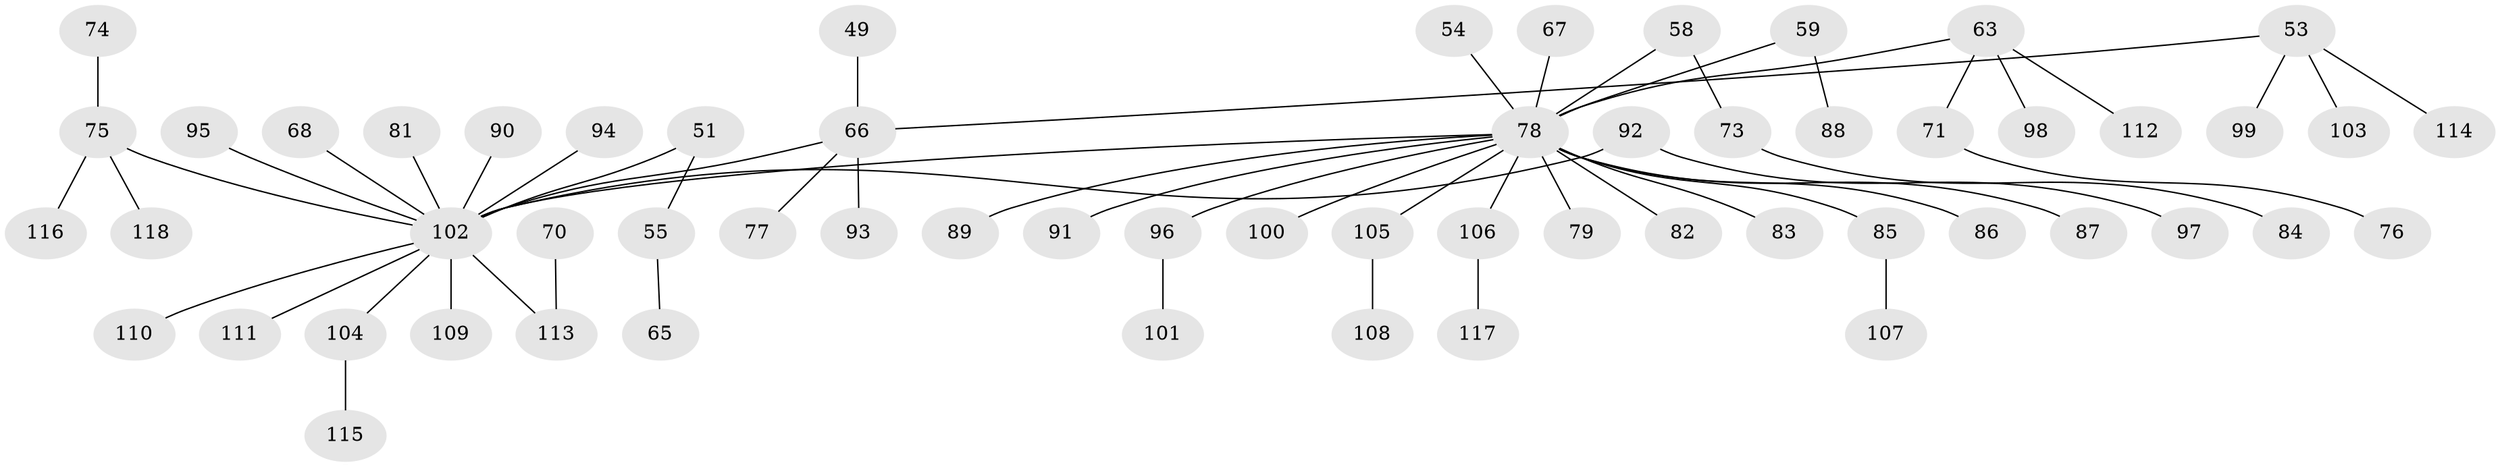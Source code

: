 // original degree distribution, {6: 0.025423728813559324, 3: 0.07627118644067797, 5: 0.0423728813559322, 2: 0.3305084745762712, 7: 0.00847457627118644, 4: 0.05084745762711865, 1: 0.4661016949152542}
// Generated by graph-tools (version 1.1) at 2025/53/03/09/25 04:53:22]
// undirected, 59 vertices, 58 edges
graph export_dot {
graph [start="1"]
  node [color=gray90,style=filled];
  49;
  51;
  53;
  54;
  55;
  58;
  59;
  63;
  65;
  66 [super="+52"];
  67;
  68;
  70;
  71;
  73;
  74;
  75 [super="+60+35+29+33+37"];
  76;
  77;
  78 [super="+43+17+8+14+21+34+42+50"];
  79;
  81;
  82;
  83;
  84;
  85 [super="+15"];
  86;
  87;
  88;
  89;
  90;
  91;
  92;
  93;
  94;
  95;
  96;
  97;
  98;
  99;
  100;
  101;
  102 [super="+80"];
  103;
  104 [super="+56"];
  105;
  106;
  107;
  108;
  109;
  110;
  111;
  112;
  113 [super="+69"];
  114;
  115;
  116;
  117;
  118;
  49 -- 66;
  51 -- 55;
  51 -- 102;
  53 -- 99;
  53 -- 103;
  53 -- 114;
  53 -- 66;
  54 -- 78;
  55 -- 65;
  58 -- 73;
  58 -- 78;
  59 -- 88;
  59 -- 78;
  63 -- 71;
  63 -- 98;
  63 -- 112;
  63 -- 78;
  66 -- 93;
  66 -- 77;
  66 -- 102;
  67 -- 78;
  68 -- 102;
  70 -- 113;
  71 -- 76;
  73 -- 84;
  74 -- 75;
  75 -- 118;
  75 -- 116;
  75 -- 102;
  78 -- 83;
  78 -- 82;
  78 -- 86;
  78 -- 87;
  78 -- 89;
  78 -- 91;
  78 -- 100;
  78 -- 106;
  78 -- 105;
  78 -- 96;
  78 -- 79;
  78 -- 85;
  78 -- 102;
  81 -- 102;
  85 -- 107;
  90 -- 102;
  92 -- 97;
  92 -- 102;
  94 -- 102;
  95 -- 102;
  96 -- 101;
  102 -- 110;
  102 -- 104;
  102 -- 109;
  102 -- 111;
  102 -- 113;
  104 -- 115;
  105 -- 108;
  106 -- 117;
}
